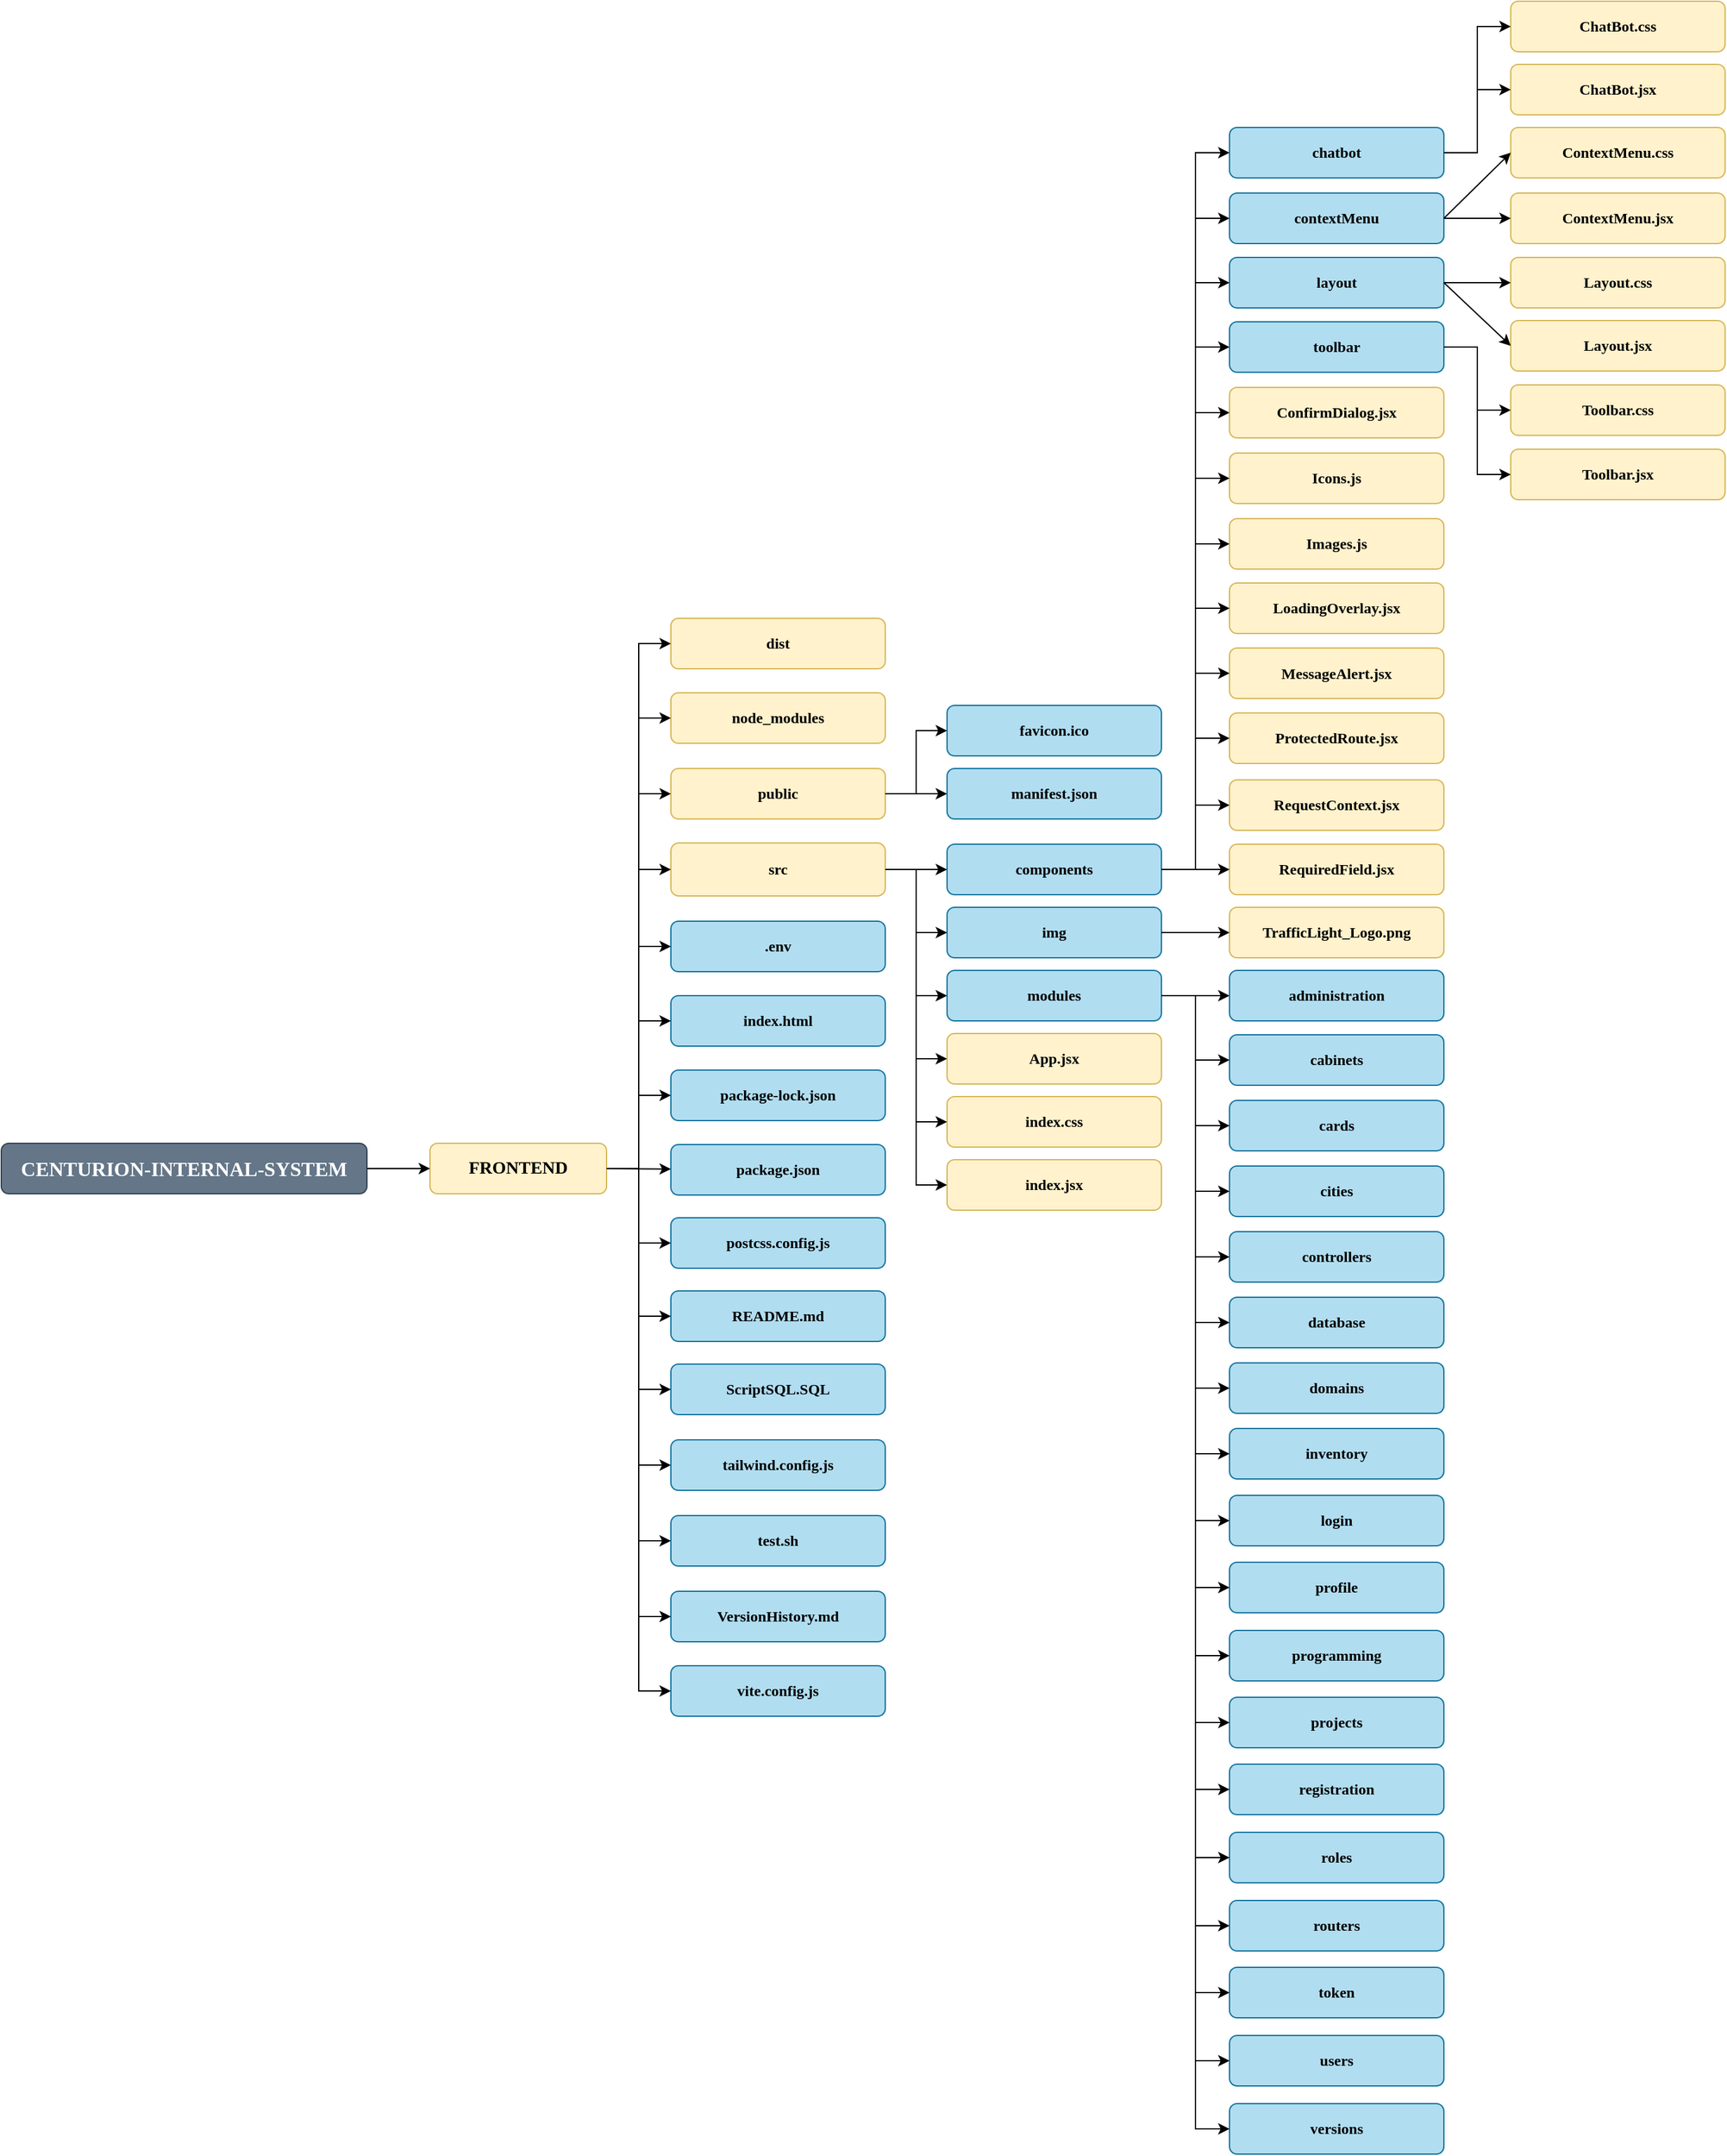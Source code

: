 <mxfile version="26.2.14">
  <diagram name="Página-1" id="d2-93ZYyZYt3RrMfoLrl">
    <mxGraphModel dx="1031" dy="1795" grid="1" gridSize="10" guides="1" tooltips="1" connect="1" arrows="1" fold="1" page="1" pageScale="1" pageWidth="827" pageHeight="1169" math="0" shadow="0">
      <root>
        <mxCell id="0" />
        <mxCell id="1" parent="0" />
        <mxCell id="QBSZ2mpLJ4u34UwG9ziR-1" value="CENTURION-INTERNAL-SYSTEM" style="rounded=1;whiteSpace=wrap;html=1;fontFamily=Poppins;fontSource=https%3A%2F%2Ffonts.googleapis.com%2Fcss%3Ffamily%3DPoppins;fontStyle=1;fontSize=16;fillColor=#647687;strokeColor=#314354;fontColor=#ffffff;" vertex="1" parent="1">
          <mxGeometry x="40" y="500" width="290" height="40" as="geometry" />
        </mxCell>
        <mxCell id="QBSZ2mpLJ4u34UwG9ziR-2" value="FRONTEND" style="rounded=1;whiteSpace=wrap;html=1;fontFamily=Poppins;fontSource=https%3A%2F%2Ffonts.googleapis.com%2Fcss%3Ffamily%3DPoppins;fontStyle=1;fontSize=14;fillColor=#fff2cc;strokeColor=#d6b656;" vertex="1" parent="1">
          <mxGeometry x="380" y="500" width="140" height="40" as="geometry" />
        </mxCell>
        <mxCell id="QBSZ2mpLJ4u34UwG9ziR-3" value="dist" style="rounded=1;whiteSpace=wrap;html=1;fontFamily=Poppins;fontSource=https%3A%2F%2Ffonts.googleapis.com%2Fcss%3Ffamily%3DPoppins;fontStyle=1;fontSize=12;fillColor=#fff2cc;strokeColor=#d6b656;" vertex="1" parent="1">
          <mxGeometry x="571" y="84" width="170" height="40" as="geometry" />
        </mxCell>
        <mxCell id="QBSZ2mpLJ4u34UwG9ziR-4" value="node_modules" style="rounded=1;whiteSpace=wrap;html=1;fontFamily=Poppins;fontSource=https%3A%2F%2Ffonts.googleapis.com%2Fcss%3Ffamily%3DPoppins;fontStyle=1;fontSize=12;fillColor=#fff2cc;strokeColor=#d6b656;" vertex="1" parent="1">
          <mxGeometry x="571" y="143" width="170" height="40" as="geometry" />
        </mxCell>
        <mxCell id="QBSZ2mpLJ4u34UwG9ziR-5" value="public" style="rounded=1;whiteSpace=wrap;html=1;fontFamily=Poppins;fontSource=https%3A%2F%2Ffonts.googleapis.com%2Fcss%3Ffamily%3DPoppins;fontStyle=1;fontSize=12;fillColor=#fff2cc;strokeColor=#d6b656;" vertex="1" parent="1">
          <mxGeometry x="571" y="203" width="170" height="40" as="geometry" />
        </mxCell>
        <mxCell id="QBSZ2mpLJ4u34UwG9ziR-6" value="src" style="rounded=1;whiteSpace=wrap;html=1;fontFamily=Poppins;fontSource=https%3A%2F%2Ffonts.googleapis.com%2Fcss%3Ffamily%3DPoppins;fontStyle=1;fontSize=12;fillColor=#fff2cc;strokeColor=#d6b656;" vertex="1" parent="1">
          <mxGeometry x="571" y="262" width="170" height="42" as="geometry" />
        </mxCell>
        <mxCell id="QBSZ2mpLJ4u34UwG9ziR-7" value=".env" style="rounded=1;whiteSpace=wrap;html=1;fillColor=#b1ddf0;strokeColor=#10739e;fontStyle=1;fontFamily=Poppins;fontSource=https%3A%2F%2Ffonts.googleapis.com%2Fcss%3Ffamily%3DPoppins;" vertex="1" parent="1">
          <mxGeometry x="571" y="324" width="170" height="40" as="geometry" />
        </mxCell>
        <mxCell id="QBSZ2mpLJ4u34UwG9ziR-8" value="index.html" style="rounded=1;whiteSpace=wrap;html=1;fillColor=#b1ddf0;strokeColor=#10739e;fontStyle=1;fontFamily=Poppins;fontSource=https%3A%2F%2Ffonts.googleapis.com%2Fcss%3Ffamily%3DPoppins;" vertex="1" parent="1">
          <mxGeometry x="571" y="383" width="170" height="40" as="geometry" />
        </mxCell>
        <mxCell id="QBSZ2mpLJ4u34UwG9ziR-9" value="package-lock.json" style="rounded=1;whiteSpace=wrap;html=1;fillColor=#b1ddf0;strokeColor=#10739e;fontStyle=1;fontFamily=Poppins;fontSource=https%3A%2F%2Ffonts.googleapis.com%2Fcss%3Ffamily%3DPoppins;" vertex="1" parent="1">
          <mxGeometry x="571" y="442" width="170" height="40" as="geometry" />
        </mxCell>
        <mxCell id="QBSZ2mpLJ4u34UwG9ziR-10" value="package.json" style="rounded=1;whiteSpace=wrap;html=1;fillColor=#b1ddf0;strokeColor=#10739e;fontStyle=1;fontFamily=Poppins;fontSource=https%3A%2F%2Ffonts.googleapis.com%2Fcss%3Ffamily%3DPoppins;" vertex="1" parent="1">
          <mxGeometry x="571" y="501" width="170" height="40" as="geometry" />
        </mxCell>
        <mxCell id="QBSZ2mpLJ4u34UwG9ziR-11" value="postcss.config.js" style="rounded=1;whiteSpace=wrap;html=1;fillColor=#b1ddf0;strokeColor=#10739e;fontStyle=1;fontFamily=Poppins;fontSource=https%3A%2F%2Ffonts.googleapis.com%2Fcss%3Ffamily%3DPoppins;" vertex="1" parent="1">
          <mxGeometry x="571" y="559" width="170" height="40" as="geometry" />
        </mxCell>
        <mxCell id="QBSZ2mpLJ4u34UwG9ziR-12" value="README.md" style="rounded=1;whiteSpace=wrap;html=1;fillColor=#b1ddf0;strokeColor=#10739e;fontStyle=1;fontFamily=Poppins;fontSource=https%3A%2F%2Ffonts.googleapis.com%2Fcss%3Ffamily%3DPoppins;" vertex="1" parent="1">
          <mxGeometry x="571" y="617" width="170" height="40" as="geometry" />
        </mxCell>
        <mxCell id="QBSZ2mpLJ4u34UwG9ziR-13" value="ScriptSQL.SQL" style="rounded=1;whiteSpace=wrap;html=1;fillColor=#b1ddf0;strokeColor=#10739e;fontStyle=1;fontFamily=Poppins;fontSource=https%3A%2F%2Ffonts.googleapis.com%2Fcss%3Ffamily%3DPoppins;" vertex="1" parent="1">
          <mxGeometry x="571" y="675" width="170" height="40" as="geometry" />
        </mxCell>
        <mxCell id="QBSZ2mpLJ4u34UwG9ziR-14" value="tailwind.config.js" style="rounded=1;whiteSpace=wrap;html=1;fillColor=#b1ddf0;strokeColor=#10739e;fontStyle=1;fontFamily=Poppins;fontSource=https%3A%2F%2Ffonts.googleapis.com%2Fcss%3Ffamily%3DPoppins;" vertex="1" parent="1">
          <mxGeometry x="571" y="735" width="170" height="40" as="geometry" />
        </mxCell>
        <mxCell id="QBSZ2mpLJ4u34UwG9ziR-15" value="test.sh" style="rounded=1;whiteSpace=wrap;html=1;fillColor=#b1ddf0;strokeColor=#10739e;fontStyle=1;fontFamily=Poppins;fontSource=https%3A%2F%2Ffonts.googleapis.com%2Fcss%3Ffamily%3DPoppins;" vertex="1" parent="1">
          <mxGeometry x="571" y="795" width="170" height="40" as="geometry" />
        </mxCell>
        <mxCell id="QBSZ2mpLJ4u34UwG9ziR-16" value="VersionHistory.md" style="rounded=1;whiteSpace=wrap;html=1;fillColor=#b1ddf0;strokeColor=#10739e;fontStyle=1;fontFamily=Poppins;fontSource=https%3A%2F%2Ffonts.googleapis.com%2Fcss%3Ffamily%3DPoppins;" vertex="1" parent="1">
          <mxGeometry x="571" y="855" width="170" height="40" as="geometry" />
        </mxCell>
        <mxCell id="QBSZ2mpLJ4u34UwG9ziR-17" value="vite.config.js" style="rounded=1;whiteSpace=wrap;html=1;fillColor=#b1ddf0;strokeColor=#10739e;fontStyle=1;fontFamily=Poppins;fontSource=https%3A%2F%2Ffonts.googleapis.com%2Fcss%3Ffamily%3DPoppins;" vertex="1" parent="1">
          <mxGeometry x="571" y="914" width="170" height="40" as="geometry" />
        </mxCell>
        <mxCell id="QBSZ2mpLJ4u34UwG9ziR-18" value="favicon.ico" style="rounded=1;whiteSpace=wrap;html=1;fillColor=#b1ddf0;strokeColor=#10739e;fontStyle=1;fontFamily=Poppins;fontSource=https%3A%2F%2Ffonts.googleapis.com%2Fcss%3Ffamily%3DPoppins;" vertex="1" parent="1">
          <mxGeometry x="790" y="153" width="170" height="40" as="geometry" />
        </mxCell>
        <mxCell id="QBSZ2mpLJ4u34UwG9ziR-19" value="manifest.json" style="rounded=1;whiteSpace=wrap;html=1;fillColor=#b1ddf0;strokeColor=#10739e;fontStyle=1;fontFamily=Poppins;fontSource=https%3A%2F%2Ffonts.googleapis.com%2Fcss%3Ffamily%3DPoppins;" vertex="1" parent="1">
          <mxGeometry x="790" y="203" width="170" height="40" as="geometry" />
        </mxCell>
        <mxCell id="QBSZ2mpLJ4u34UwG9ziR-20" value="components" style="rounded=1;whiteSpace=wrap;html=1;fontFamily=Poppins;fontSource=https%3A%2F%2Ffonts.googleapis.com%2Fcss%3Ffamily%3DPoppins;fontStyle=1;fontSize=12;fillColor=#b1ddf0;strokeColor=#10739e;" vertex="1" parent="1">
          <mxGeometry x="790" y="263" width="170" height="40" as="geometry" />
        </mxCell>
        <mxCell id="QBSZ2mpLJ4u34UwG9ziR-21" value="img" style="rounded=1;whiteSpace=wrap;html=1;fontFamily=Poppins;fontSource=https%3A%2F%2Ffonts.googleapis.com%2Fcss%3Ffamily%3DPoppins;fontStyle=1;fontSize=12;fillColor=#b1ddf0;strokeColor=#10739e;" vertex="1" parent="1">
          <mxGeometry x="790" y="313" width="170" height="40" as="geometry" />
        </mxCell>
        <mxCell id="QBSZ2mpLJ4u34UwG9ziR-22" value="modules" style="rounded=1;whiteSpace=wrap;html=1;fontFamily=Poppins;fontSource=https%3A%2F%2Ffonts.googleapis.com%2Fcss%3Ffamily%3DPoppins;fontStyle=1;fontSize=12;fillColor=#b1ddf0;strokeColor=#10739e;" vertex="1" parent="1">
          <mxGeometry x="790" y="363" width="170" height="40" as="geometry" />
        </mxCell>
        <mxCell id="QBSZ2mpLJ4u34UwG9ziR-24" value="App.jsx" style="rounded=1;whiteSpace=wrap;html=1;fillColor=#fff2cc;strokeColor=#d6b656;fontStyle=1;fontFamily=Poppins;fontSource=https%3A%2F%2Ffonts.googleapis.com%2Fcss%3Ffamily%3DPoppins;" vertex="1" parent="1">
          <mxGeometry x="790" y="413" width="170" height="40" as="geometry" />
        </mxCell>
        <mxCell id="QBSZ2mpLJ4u34UwG9ziR-25" value="index.css" style="rounded=1;whiteSpace=wrap;html=1;fillColor=#fff2cc;strokeColor=#d6b656;fontStyle=1;fontFamily=Poppins;fontSource=https%3A%2F%2Ffonts.googleapis.com%2Fcss%3Ffamily%3DPoppins;" vertex="1" parent="1">
          <mxGeometry x="790" y="463" width="170" height="40" as="geometry" />
        </mxCell>
        <mxCell id="QBSZ2mpLJ4u34UwG9ziR-26" value="index.jsx" style="rounded=1;whiteSpace=wrap;html=1;fillColor=#fff2cc;strokeColor=#d6b656;fontStyle=1;fontFamily=Poppins;fontSource=https%3A%2F%2Ffonts.googleapis.com%2Fcss%3Ffamily%3DPoppins;" vertex="1" parent="1">
          <mxGeometry x="790" y="513" width="170" height="40" as="geometry" />
        </mxCell>
        <mxCell id="QBSZ2mpLJ4u34UwG9ziR-29" value="" style="endArrow=classic;html=1;rounded=0;exitX=1;exitY=0.5;exitDx=0;exitDy=0;" edge="1" parent="1" source="QBSZ2mpLJ4u34UwG9ziR-1" target="QBSZ2mpLJ4u34UwG9ziR-2">
          <mxGeometry width="50" height="50" relative="1" as="geometry">
            <mxPoint x="390" y="540" as="sourcePoint" />
            <mxPoint x="440" y="490" as="targetPoint" />
          </mxGeometry>
        </mxCell>
        <mxCell id="QBSZ2mpLJ4u34UwG9ziR-30" value="" style="endArrow=classic;html=1;rounded=0;exitX=1;exitY=0.5;exitDx=0;exitDy=0;entryX=0;entryY=0.5;entryDx=0;entryDy=0;edgeStyle=orthogonalEdgeStyle;" edge="1" parent="1" source="QBSZ2mpLJ4u34UwG9ziR-2" target="QBSZ2mpLJ4u34UwG9ziR-3">
          <mxGeometry width="50" height="50" relative="1" as="geometry">
            <mxPoint x="600" y="510" as="sourcePoint" />
            <mxPoint x="650" y="460" as="targetPoint" />
          </mxGeometry>
        </mxCell>
        <mxCell id="QBSZ2mpLJ4u34UwG9ziR-31" value="" style="endArrow=classic;html=1;rounded=0;exitX=1;exitY=0.5;exitDx=0;exitDy=0;entryX=0;entryY=0.5;entryDx=0;entryDy=0;edgeStyle=orthogonalEdgeStyle;" edge="1" parent="1" source="QBSZ2mpLJ4u34UwG9ziR-2" target="QBSZ2mpLJ4u34UwG9ziR-4">
          <mxGeometry width="50" height="50" relative="1" as="geometry">
            <mxPoint x="600" y="510" as="sourcePoint" />
            <mxPoint x="650" y="460" as="targetPoint" />
          </mxGeometry>
        </mxCell>
        <mxCell id="QBSZ2mpLJ4u34UwG9ziR-32" value="" style="endArrow=classic;html=1;rounded=0;exitX=1;exitY=0.5;exitDx=0;exitDy=0;entryX=0;entryY=0.5;entryDx=0;entryDy=0;edgeStyle=orthogonalEdgeStyle;" edge="1" parent="1" source="QBSZ2mpLJ4u34UwG9ziR-2" target="QBSZ2mpLJ4u34UwG9ziR-5">
          <mxGeometry width="50" height="50" relative="1" as="geometry">
            <mxPoint x="600" y="350" as="sourcePoint" />
            <mxPoint x="650" y="300" as="targetPoint" />
          </mxGeometry>
        </mxCell>
        <mxCell id="QBSZ2mpLJ4u34UwG9ziR-34" value="" style="endArrow=classic;html=1;rounded=0;exitX=1;exitY=0.5;exitDx=0;exitDy=0;entryX=0;entryY=0.5;entryDx=0;entryDy=0;edgeStyle=orthogonalEdgeStyle;" edge="1" parent="1" source="QBSZ2mpLJ4u34UwG9ziR-2" target="QBSZ2mpLJ4u34UwG9ziR-6">
          <mxGeometry width="50" height="50" relative="1" as="geometry">
            <mxPoint x="440" y="390" as="sourcePoint" />
            <mxPoint x="490" y="340" as="targetPoint" />
          </mxGeometry>
        </mxCell>
        <mxCell id="QBSZ2mpLJ4u34UwG9ziR-35" value="" style="endArrow=classic;html=1;rounded=0;exitX=1;exitY=0.5;exitDx=0;exitDy=0;entryX=0;entryY=0.5;entryDx=0;entryDy=0;edgeStyle=orthogonalEdgeStyle;" edge="1" parent="1" source="QBSZ2mpLJ4u34UwG9ziR-2" target="QBSZ2mpLJ4u34UwG9ziR-7">
          <mxGeometry width="50" height="50" relative="1" as="geometry">
            <mxPoint x="600" y="350" as="sourcePoint" />
            <mxPoint x="650" y="300" as="targetPoint" />
          </mxGeometry>
        </mxCell>
        <mxCell id="QBSZ2mpLJ4u34UwG9ziR-36" value="" style="endArrow=classic;html=1;rounded=0;exitX=1;exitY=0.5;exitDx=0;exitDy=0;entryX=0;entryY=0.5;entryDx=0;entryDy=0;edgeStyle=orthogonalEdgeStyle;" edge="1" parent="1" source="QBSZ2mpLJ4u34UwG9ziR-2" target="QBSZ2mpLJ4u34UwG9ziR-8">
          <mxGeometry width="50" height="50" relative="1" as="geometry">
            <mxPoint x="600" y="430" as="sourcePoint" />
            <mxPoint x="650" y="380" as="targetPoint" />
          </mxGeometry>
        </mxCell>
        <mxCell id="QBSZ2mpLJ4u34UwG9ziR-37" value="" style="endArrow=classic;html=1;rounded=0;exitX=1;exitY=0.5;exitDx=0;exitDy=0;entryX=0;entryY=0.5;entryDx=0;entryDy=0;edgeStyle=orthogonalEdgeStyle;" edge="1" parent="1" source="QBSZ2mpLJ4u34UwG9ziR-2" target="QBSZ2mpLJ4u34UwG9ziR-9">
          <mxGeometry width="50" height="50" relative="1" as="geometry">
            <mxPoint x="600" y="430" as="sourcePoint" />
            <mxPoint x="560" y="460" as="targetPoint" />
          </mxGeometry>
        </mxCell>
        <mxCell id="QBSZ2mpLJ4u34UwG9ziR-38" value="" style="endArrow=classic;html=1;rounded=0;exitX=1;exitY=0.5;exitDx=0;exitDy=0;" edge="1" parent="1" source="QBSZ2mpLJ4u34UwG9ziR-2" target="QBSZ2mpLJ4u34UwG9ziR-10">
          <mxGeometry width="50" height="50" relative="1" as="geometry">
            <mxPoint x="600" y="510" as="sourcePoint" />
            <mxPoint x="650" y="460" as="targetPoint" />
          </mxGeometry>
        </mxCell>
        <mxCell id="QBSZ2mpLJ4u34UwG9ziR-39" value="" style="endArrow=classic;html=1;rounded=0;exitX=1;exitY=0.5;exitDx=0;exitDy=0;entryX=0;entryY=0.5;entryDx=0;entryDy=0;edgeStyle=orthogonalEdgeStyle;" edge="1" parent="1" source="QBSZ2mpLJ4u34UwG9ziR-2" target="QBSZ2mpLJ4u34UwG9ziR-17">
          <mxGeometry width="50" height="50" relative="1" as="geometry">
            <mxPoint x="600" y="750" as="sourcePoint" />
            <mxPoint x="650" y="700" as="targetPoint" />
          </mxGeometry>
        </mxCell>
        <mxCell id="QBSZ2mpLJ4u34UwG9ziR-40" value="" style="endArrow=classic;html=1;rounded=0;exitX=1;exitY=0.5;exitDx=0;exitDy=0;entryX=0;entryY=0.5;entryDx=0;entryDy=0;edgeStyle=orthogonalEdgeStyle;" edge="1" parent="1" source="QBSZ2mpLJ4u34UwG9ziR-2" target="QBSZ2mpLJ4u34UwG9ziR-16">
          <mxGeometry width="50" height="50" relative="1" as="geometry">
            <mxPoint x="600" y="750" as="sourcePoint" />
            <mxPoint x="650" y="700" as="targetPoint" />
          </mxGeometry>
        </mxCell>
        <mxCell id="QBSZ2mpLJ4u34UwG9ziR-41" value="" style="endArrow=classic;html=1;rounded=0;exitX=1;exitY=0.5;exitDx=0;exitDy=0;entryX=0;entryY=0.5;entryDx=0;entryDy=0;edgeStyle=orthogonalEdgeStyle;" edge="1" parent="1" source="QBSZ2mpLJ4u34UwG9ziR-2" target="QBSZ2mpLJ4u34UwG9ziR-15">
          <mxGeometry width="50" height="50" relative="1" as="geometry">
            <mxPoint x="600" y="750" as="sourcePoint" />
            <mxPoint x="650" y="700" as="targetPoint" />
          </mxGeometry>
        </mxCell>
        <mxCell id="QBSZ2mpLJ4u34UwG9ziR-42" value="" style="endArrow=classic;html=1;rounded=0;exitX=1;exitY=0.5;exitDx=0;exitDy=0;entryX=0;entryY=0.5;entryDx=0;entryDy=0;edgeStyle=orthogonalEdgeStyle;" edge="1" parent="1" source="QBSZ2mpLJ4u34UwG9ziR-2" target="QBSZ2mpLJ4u34UwG9ziR-14">
          <mxGeometry width="50" height="50" relative="1" as="geometry">
            <mxPoint x="600" y="750" as="sourcePoint" />
            <mxPoint x="650" y="700" as="targetPoint" />
          </mxGeometry>
        </mxCell>
        <mxCell id="QBSZ2mpLJ4u34UwG9ziR-43" value="" style="endArrow=classic;html=1;rounded=0;exitX=1;exitY=0.5;exitDx=0;exitDy=0;entryX=0;entryY=0.5;entryDx=0;entryDy=0;edgeStyle=orthogonalEdgeStyle;" edge="1" parent="1" source="QBSZ2mpLJ4u34UwG9ziR-2" target="QBSZ2mpLJ4u34UwG9ziR-13">
          <mxGeometry width="50" height="50" relative="1" as="geometry">
            <mxPoint x="600" y="750" as="sourcePoint" />
            <mxPoint x="650" y="700" as="targetPoint" />
          </mxGeometry>
        </mxCell>
        <mxCell id="QBSZ2mpLJ4u34UwG9ziR-44" value="" style="endArrow=classic;html=1;rounded=0;exitX=1;exitY=0.5;exitDx=0;exitDy=0;entryX=0;entryY=0.5;entryDx=0;entryDy=0;edgeStyle=orthogonalEdgeStyle;" edge="1" parent="1" source="QBSZ2mpLJ4u34UwG9ziR-2" target="QBSZ2mpLJ4u34UwG9ziR-12">
          <mxGeometry width="50" height="50" relative="1" as="geometry">
            <mxPoint x="600" y="750" as="sourcePoint" />
            <mxPoint x="650" y="700" as="targetPoint" />
          </mxGeometry>
        </mxCell>
        <mxCell id="QBSZ2mpLJ4u34UwG9ziR-45" value="" style="endArrow=classic;html=1;rounded=0;exitX=1;exitY=0.5;exitDx=0;exitDy=0;entryX=0;entryY=0.5;entryDx=0;entryDy=0;edgeStyle=orthogonalEdgeStyle;" edge="1" parent="1" source="QBSZ2mpLJ4u34UwG9ziR-2" target="QBSZ2mpLJ4u34UwG9ziR-11">
          <mxGeometry width="50" height="50" relative="1" as="geometry">
            <mxPoint x="600" y="750" as="sourcePoint" />
            <mxPoint x="650" y="700" as="targetPoint" />
          </mxGeometry>
        </mxCell>
        <mxCell id="QBSZ2mpLJ4u34UwG9ziR-46" value="" style="endArrow=classic;html=1;rounded=0;entryX=0;entryY=0.5;entryDx=0;entryDy=0;exitX=1;exitY=0.5;exitDx=0;exitDy=0;" edge="1" parent="1" source="QBSZ2mpLJ4u34UwG9ziR-5" target="QBSZ2mpLJ4u34UwG9ziR-19">
          <mxGeometry width="50" height="50" relative="1" as="geometry">
            <mxPoint x="610" y="280" as="sourcePoint" />
            <mxPoint x="660" y="230" as="targetPoint" />
          </mxGeometry>
        </mxCell>
        <mxCell id="QBSZ2mpLJ4u34UwG9ziR-47" value="" style="endArrow=classic;html=1;rounded=0;entryX=0;entryY=0.5;entryDx=0;entryDy=0;exitX=1;exitY=0.5;exitDx=0;exitDy=0;edgeStyle=orthogonalEdgeStyle;" edge="1" parent="1" source="QBSZ2mpLJ4u34UwG9ziR-5" target="QBSZ2mpLJ4u34UwG9ziR-18">
          <mxGeometry width="50" height="50" relative="1" as="geometry">
            <mxPoint x="610" y="280" as="sourcePoint" />
            <mxPoint x="660" y="230" as="targetPoint" />
          </mxGeometry>
        </mxCell>
        <mxCell id="QBSZ2mpLJ4u34UwG9ziR-48" value="" style="endArrow=classic;html=1;rounded=0;exitX=1;exitY=0.5;exitDx=0;exitDy=0;entryX=0;entryY=0.5;entryDx=0;entryDy=0;" edge="1" parent="1" source="QBSZ2mpLJ4u34UwG9ziR-6" target="QBSZ2mpLJ4u34UwG9ziR-20">
          <mxGeometry width="50" height="50" relative="1" as="geometry">
            <mxPoint x="870" y="360" as="sourcePoint" />
            <mxPoint x="920" y="310" as="targetPoint" />
          </mxGeometry>
        </mxCell>
        <mxCell id="QBSZ2mpLJ4u34UwG9ziR-49" value="" style="endArrow=classic;html=1;rounded=0;exitX=1;exitY=0.5;exitDx=0;exitDy=0;entryX=0;entryY=0.5;entryDx=0;entryDy=0;edgeStyle=orthogonalEdgeStyle;" edge="1" parent="1" source="QBSZ2mpLJ4u34UwG9ziR-6" target="QBSZ2mpLJ4u34UwG9ziR-21">
          <mxGeometry width="50" height="50" relative="1" as="geometry">
            <mxPoint x="870" y="360" as="sourcePoint" />
            <mxPoint x="920" y="310" as="targetPoint" />
          </mxGeometry>
        </mxCell>
        <mxCell id="QBSZ2mpLJ4u34UwG9ziR-50" value="" style="endArrow=classic;html=1;rounded=0;exitX=1;exitY=0.5;exitDx=0;exitDy=0;entryX=0;entryY=0.5;entryDx=0;entryDy=0;edgeStyle=orthogonalEdgeStyle;" edge="1" parent="1" source="QBSZ2mpLJ4u34UwG9ziR-6" target="QBSZ2mpLJ4u34UwG9ziR-22">
          <mxGeometry width="50" height="50" relative="1" as="geometry">
            <mxPoint x="870" y="360" as="sourcePoint" />
            <mxPoint x="920" y="310" as="targetPoint" />
          </mxGeometry>
        </mxCell>
        <mxCell id="QBSZ2mpLJ4u34UwG9ziR-51" value="" style="endArrow=classic;html=1;rounded=0;exitX=1;exitY=0.5;exitDx=0;exitDy=0;entryX=0;entryY=0.5;entryDx=0;entryDy=0;edgeStyle=orthogonalEdgeStyle;" edge="1" parent="1" source="QBSZ2mpLJ4u34UwG9ziR-6" target="QBSZ2mpLJ4u34UwG9ziR-24">
          <mxGeometry width="50" height="50" relative="1" as="geometry">
            <mxPoint x="870" y="360" as="sourcePoint" />
            <mxPoint x="920" y="310" as="targetPoint" />
          </mxGeometry>
        </mxCell>
        <mxCell id="QBSZ2mpLJ4u34UwG9ziR-52" value="" style="endArrow=classic;html=1;rounded=0;exitX=1;exitY=0.5;exitDx=0;exitDy=0;entryX=0;entryY=0.5;entryDx=0;entryDy=0;edgeStyle=orthogonalEdgeStyle;" edge="1" parent="1" source="QBSZ2mpLJ4u34UwG9ziR-6" target="QBSZ2mpLJ4u34UwG9ziR-25">
          <mxGeometry width="50" height="50" relative="1" as="geometry">
            <mxPoint x="870" y="360" as="sourcePoint" />
            <mxPoint x="920" y="310" as="targetPoint" />
          </mxGeometry>
        </mxCell>
        <mxCell id="QBSZ2mpLJ4u34UwG9ziR-53" value="" style="endArrow=classic;html=1;rounded=0;exitX=1;exitY=0.5;exitDx=0;exitDy=0;entryX=0;entryY=0.5;entryDx=0;entryDy=0;edgeStyle=orthogonalEdgeStyle;" edge="1" parent="1" source="QBSZ2mpLJ4u34UwG9ziR-6" target="QBSZ2mpLJ4u34UwG9ziR-26">
          <mxGeometry width="50" height="50" relative="1" as="geometry">
            <mxPoint x="870" y="360" as="sourcePoint" />
            <mxPoint x="920" y="310" as="targetPoint" />
          </mxGeometry>
        </mxCell>
        <mxCell id="QBSZ2mpLJ4u34UwG9ziR-54" value="chatbot" style="rounded=1;whiteSpace=wrap;html=1;fontFamily=Poppins;fontSource=https%3A%2F%2Ffonts.googleapis.com%2Fcss%3Ffamily%3DPoppins;fontStyle=1;fontSize=12;fillColor=#b1ddf0;strokeColor=#10739e;" vertex="1" parent="1">
          <mxGeometry x="1014" y="-305" width="170" height="40" as="geometry" />
        </mxCell>
        <mxCell id="QBSZ2mpLJ4u34UwG9ziR-55" value="contextMenu" style="rounded=1;whiteSpace=wrap;html=1;fontFamily=Poppins;fontSource=https%3A%2F%2Ffonts.googleapis.com%2Fcss%3Ffamily%3DPoppins;fontStyle=1;fontSize=12;fillColor=#b1ddf0;strokeColor=#10739e;" vertex="1" parent="1">
          <mxGeometry x="1014" y="-253" width="170" height="40" as="geometry" />
        </mxCell>
        <mxCell id="QBSZ2mpLJ4u34UwG9ziR-56" value="layout" style="rounded=1;whiteSpace=wrap;html=1;fontFamily=Poppins;fontSource=https%3A%2F%2Ffonts.googleapis.com%2Fcss%3Ffamily%3DPoppins;fontStyle=1;fontSize=12;fillColor=#b1ddf0;strokeColor=#10739e;" vertex="1" parent="1">
          <mxGeometry x="1014" y="-202" width="170" height="40" as="geometry" />
        </mxCell>
        <mxCell id="QBSZ2mpLJ4u34UwG9ziR-57" value="toolbar" style="rounded=1;whiteSpace=wrap;html=1;fontFamily=Poppins;fontSource=https%3A%2F%2Ffonts.googleapis.com%2Fcss%3Ffamily%3DPoppins;fontStyle=1;fontSize=12;fillColor=#b1ddf0;strokeColor=#10739e;" vertex="1" parent="1">
          <mxGeometry x="1014" y="-151" width="170" height="40" as="geometry" />
        </mxCell>
        <mxCell id="QBSZ2mpLJ4u34UwG9ziR-58" value="ConfirmDialog.jsx" style="rounded=1;whiteSpace=wrap;html=1;fillColor=#fff2cc;strokeColor=#d6b656;fontStyle=1;fontFamily=Poppins;fontSource=https%3A%2F%2Ffonts.googleapis.com%2Fcss%3Ffamily%3DPoppins;" vertex="1" parent="1">
          <mxGeometry x="1014" y="-99" width="170" height="40" as="geometry" />
        </mxCell>
        <mxCell id="QBSZ2mpLJ4u34UwG9ziR-59" value="Icons.js" style="rounded=1;whiteSpace=wrap;html=1;fillColor=#fff2cc;strokeColor=#d6b656;fontStyle=1;fontFamily=Poppins;fontSource=https%3A%2F%2Ffonts.googleapis.com%2Fcss%3Ffamily%3DPoppins;" vertex="1" parent="1">
          <mxGeometry x="1014" y="-47" width="170" height="40" as="geometry" />
        </mxCell>
        <mxCell id="QBSZ2mpLJ4u34UwG9ziR-60" value="Images.js" style="rounded=1;whiteSpace=wrap;html=1;fillColor=#fff2cc;strokeColor=#d6b656;fontStyle=1;fontFamily=Poppins;fontSource=https%3A%2F%2Ffonts.googleapis.com%2Fcss%3Ffamily%3DPoppins;" vertex="1" parent="1">
          <mxGeometry x="1014" y="5" width="170" height="40" as="geometry" />
        </mxCell>
        <mxCell id="QBSZ2mpLJ4u34UwG9ziR-61" value="LoadingOverlay.jsx" style="rounded=1;whiteSpace=wrap;html=1;fillColor=#fff2cc;strokeColor=#d6b656;fontStyle=1;fontFamily=Poppins;fontSource=https%3A%2F%2Ffonts.googleapis.com%2Fcss%3Ffamily%3DPoppins;" vertex="1" parent="1">
          <mxGeometry x="1014" y="56" width="170" height="40" as="geometry" />
        </mxCell>
        <mxCell id="QBSZ2mpLJ4u34UwG9ziR-62" value="MessageAlert.jsx" style="rounded=1;whiteSpace=wrap;html=1;fillColor=#fff2cc;strokeColor=#d6b656;fontStyle=1;fontFamily=Poppins;fontSource=https%3A%2F%2Ffonts.googleapis.com%2Fcss%3Ffamily%3DPoppins;" vertex="1" parent="1">
          <mxGeometry x="1014" y="107.5" width="170" height="40" as="geometry" />
        </mxCell>
        <mxCell id="QBSZ2mpLJ4u34UwG9ziR-63" value="ProtectedRoute.jsx" style="rounded=1;whiteSpace=wrap;html=1;fillColor=#fff2cc;strokeColor=#d6b656;fontStyle=1;fontFamily=Poppins;fontSource=https%3A%2F%2Ffonts.googleapis.com%2Fcss%3Ffamily%3DPoppins;" vertex="1" parent="1">
          <mxGeometry x="1014" y="159" width="170" height="40" as="geometry" />
        </mxCell>
        <mxCell id="QBSZ2mpLJ4u34UwG9ziR-64" value="RequestContext.jsx" style="rounded=1;whiteSpace=wrap;html=1;fillColor=#fff2cc;strokeColor=#d6b656;fontStyle=1;fontFamily=Poppins;fontSource=https%3A%2F%2Ffonts.googleapis.com%2Fcss%3Ffamily%3DPoppins;" vertex="1" parent="1">
          <mxGeometry x="1014" y="212" width="170" height="40" as="geometry" />
        </mxCell>
        <mxCell id="QBSZ2mpLJ4u34UwG9ziR-65" value="RequiredField.jsx" style="rounded=1;whiteSpace=wrap;html=1;fillColor=#fff2cc;strokeColor=#d6b656;fontStyle=1;fontFamily=Poppins;fontSource=https%3A%2F%2Ffonts.googleapis.com%2Fcss%3Ffamily%3DPoppins;" vertex="1" parent="1">
          <mxGeometry x="1014" y="263" width="170" height="40" as="geometry" />
        </mxCell>
        <mxCell id="QBSZ2mpLJ4u34UwG9ziR-66" value="" style="endArrow=classic;html=1;rounded=0;exitX=1;exitY=0.5;exitDx=0;exitDy=0;entryX=0;entryY=0.5;entryDx=0;entryDy=0;" edge="1" parent="1" source="QBSZ2mpLJ4u34UwG9ziR-20" target="QBSZ2mpLJ4u34UwG9ziR-65">
          <mxGeometry width="50" height="50" relative="1" as="geometry">
            <mxPoint x="1140" y="90" as="sourcePoint" />
            <mxPoint x="1190" y="40" as="targetPoint" />
          </mxGeometry>
        </mxCell>
        <mxCell id="QBSZ2mpLJ4u34UwG9ziR-67" value="" style="endArrow=classic;html=1;rounded=0;exitX=1;exitY=0.5;exitDx=0;exitDy=0;entryX=0;entryY=0.5;entryDx=0;entryDy=0;edgeStyle=orthogonalEdgeStyle;" edge="1" parent="1" source="QBSZ2mpLJ4u34UwG9ziR-20" target="QBSZ2mpLJ4u34UwG9ziR-64">
          <mxGeometry width="50" height="50" relative="1" as="geometry">
            <mxPoint x="1140" y="180" as="sourcePoint" />
            <mxPoint x="1190" y="130" as="targetPoint" />
          </mxGeometry>
        </mxCell>
        <mxCell id="QBSZ2mpLJ4u34UwG9ziR-68" value="" style="endArrow=classic;html=1;rounded=0;exitX=1;exitY=0.5;exitDx=0;exitDy=0;entryX=0;entryY=0.5;entryDx=0;entryDy=0;edgeStyle=orthogonalEdgeStyle;" edge="1" parent="1" source="QBSZ2mpLJ4u34UwG9ziR-20" target="QBSZ2mpLJ4u34UwG9ziR-63">
          <mxGeometry width="50" height="50" relative="1" as="geometry">
            <mxPoint x="1140" y="190" as="sourcePoint" />
            <mxPoint x="1190" y="140" as="targetPoint" />
          </mxGeometry>
        </mxCell>
        <mxCell id="QBSZ2mpLJ4u34UwG9ziR-69" value="" style="endArrow=classic;html=1;rounded=0;exitX=1;exitY=0.5;exitDx=0;exitDy=0;entryX=0;entryY=0.5;entryDx=0;entryDy=0;edgeStyle=orthogonalEdgeStyle;" edge="1" parent="1" source="QBSZ2mpLJ4u34UwG9ziR-20" target="QBSZ2mpLJ4u34UwG9ziR-62">
          <mxGeometry width="50" height="50" relative="1" as="geometry">
            <mxPoint x="1140" y="190" as="sourcePoint" />
            <mxPoint x="1190" y="140" as="targetPoint" />
          </mxGeometry>
        </mxCell>
        <mxCell id="QBSZ2mpLJ4u34UwG9ziR-70" value="" style="endArrow=classic;html=1;rounded=0;exitX=1;exitY=0.5;exitDx=0;exitDy=0;entryX=0;entryY=0.5;entryDx=0;entryDy=0;edgeStyle=orthogonalEdgeStyle;" edge="1" parent="1" source="QBSZ2mpLJ4u34UwG9ziR-20" target="QBSZ2mpLJ4u34UwG9ziR-61">
          <mxGeometry width="50" height="50" relative="1" as="geometry">
            <mxPoint x="1140" y="190" as="sourcePoint" />
            <mxPoint x="1190" y="140" as="targetPoint" />
          </mxGeometry>
        </mxCell>
        <mxCell id="QBSZ2mpLJ4u34UwG9ziR-71" value="" style="endArrow=classic;html=1;rounded=0;exitX=1;exitY=0.5;exitDx=0;exitDy=0;entryX=0;entryY=0.5;entryDx=0;entryDy=0;edgeStyle=orthogonalEdgeStyle;" edge="1" parent="1" source="QBSZ2mpLJ4u34UwG9ziR-20" target="QBSZ2mpLJ4u34UwG9ziR-60">
          <mxGeometry width="50" height="50" relative="1" as="geometry">
            <mxPoint x="1140" y="190" as="sourcePoint" />
            <mxPoint x="1190" y="140" as="targetPoint" />
          </mxGeometry>
        </mxCell>
        <mxCell id="QBSZ2mpLJ4u34UwG9ziR-72" value="" style="endArrow=classic;html=1;rounded=0;exitX=1;exitY=0.5;exitDx=0;exitDy=0;entryX=0;entryY=0.5;entryDx=0;entryDy=0;edgeStyle=orthogonalEdgeStyle;" edge="1" parent="1" source="QBSZ2mpLJ4u34UwG9ziR-20" target="QBSZ2mpLJ4u34UwG9ziR-59">
          <mxGeometry width="50" height="50" relative="1" as="geometry">
            <mxPoint x="1140" y="90" as="sourcePoint" />
            <mxPoint x="1190" y="40" as="targetPoint" />
          </mxGeometry>
        </mxCell>
        <mxCell id="QBSZ2mpLJ4u34UwG9ziR-73" value="" style="endArrow=classic;html=1;rounded=0;exitX=1;exitY=0.5;exitDx=0;exitDy=0;entryX=0;entryY=0.5;entryDx=0;entryDy=0;edgeStyle=orthogonalEdgeStyle;" edge="1" parent="1" source="QBSZ2mpLJ4u34UwG9ziR-20" target="QBSZ2mpLJ4u34UwG9ziR-58">
          <mxGeometry width="50" height="50" relative="1" as="geometry">
            <mxPoint x="1140" y="90" as="sourcePoint" />
            <mxPoint x="1190" y="40" as="targetPoint" />
          </mxGeometry>
        </mxCell>
        <mxCell id="QBSZ2mpLJ4u34UwG9ziR-74" value="" style="endArrow=classic;html=1;rounded=0;exitX=1;exitY=0.5;exitDx=0;exitDy=0;entryX=0;entryY=0.5;entryDx=0;entryDy=0;edgeStyle=orthogonalEdgeStyle;" edge="1" parent="1" source="QBSZ2mpLJ4u34UwG9ziR-20" target="QBSZ2mpLJ4u34UwG9ziR-57">
          <mxGeometry width="50" height="50" relative="1" as="geometry">
            <mxPoint x="1140" y="90" as="sourcePoint" />
            <mxPoint x="1190" y="40" as="targetPoint" />
          </mxGeometry>
        </mxCell>
        <mxCell id="QBSZ2mpLJ4u34UwG9ziR-75" value="" style="endArrow=classic;html=1;rounded=0;exitX=1;exitY=0.5;exitDx=0;exitDy=0;entryX=0;entryY=0.5;entryDx=0;entryDy=0;edgeStyle=orthogonalEdgeStyle;" edge="1" parent="1" source="QBSZ2mpLJ4u34UwG9ziR-20" target="QBSZ2mpLJ4u34UwG9ziR-56">
          <mxGeometry width="50" height="50" relative="1" as="geometry">
            <mxPoint x="1140" y="90" as="sourcePoint" />
            <mxPoint x="1190" y="40" as="targetPoint" />
          </mxGeometry>
        </mxCell>
        <mxCell id="QBSZ2mpLJ4u34UwG9ziR-76" value="" style="endArrow=classic;html=1;rounded=0;exitX=1;exitY=0.5;exitDx=0;exitDy=0;entryX=0;entryY=0.5;entryDx=0;entryDy=0;edgeStyle=orthogonalEdgeStyle;" edge="1" parent="1" source="QBSZ2mpLJ4u34UwG9ziR-20" target="QBSZ2mpLJ4u34UwG9ziR-55">
          <mxGeometry width="50" height="50" relative="1" as="geometry">
            <mxPoint x="1140" y="90" as="sourcePoint" />
            <mxPoint x="1190" y="40" as="targetPoint" />
          </mxGeometry>
        </mxCell>
        <mxCell id="QBSZ2mpLJ4u34UwG9ziR-77" value="" style="endArrow=classic;html=1;rounded=0;exitX=1;exitY=0.5;exitDx=0;exitDy=0;entryX=0;entryY=0.5;entryDx=0;entryDy=0;edgeStyle=orthogonalEdgeStyle;" edge="1" parent="1" source="QBSZ2mpLJ4u34UwG9ziR-20" target="QBSZ2mpLJ4u34UwG9ziR-54">
          <mxGeometry width="50" height="50" relative="1" as="geometry">
            <mxPoint x="1140" y="-10" as="sourcePoint" />
            <mxPoint x="1190" y="-60" as="targetPoint" />
          </mxGeometry>
        </mxCell>
        <mxCell id="QBSZ2mpLJ4u34UwG9ziR-78" value="TrafficLight_Logo.png" style="rounded=1;whiteSpace=wrap;html=1;fillColor=#fff2cc;strokeColor=#d6b656;fontStyle=1;fontFamily=Poppins;fontSource=https%3A%2F%2Ffonts.googleapis.com%2Fcss%3Ffamily%3DPoppins;" vertex="1" parent="1">
          <mxGeometry x="1014" y="313" width="170" height="40" as="geometry" />
        </mxCell>
        <mxCell id="QBSZ2mpLJ4u34UwG9ziR-79" value="" style="endArrow=classic;html=1;rounded=0;exitX=1;exitY=0.5;exitDx=0;exitDy=0;entryX=0;entryY=0.5;entryDx=0;entryDy=0;" edge="1" parent="1" source="QBSZ2mpLJ4u34UwG9ziR-21" target="QBSZ2mpLJ4u34UwG9ziR-78">
          <mxGeometry width="50" height="50" relative="1" as="geometry">
            <mxPoint x="1060" y="470" as="sourcePoint" />
            <mxPoint x="1110" y="420" as="targetPoint" />
          </mxGeometry>
        </mxCell>
        <mxCell id="QBSZ2mpLJ4u34UwG9ziR-80" value="administration" style="rounded=1;whiteSpace=wrap;html=1;fontFamily=Poppins;fontSource=https%3A%2F%2Ffonts.googleapis.com%2Fcss%3Ffamily%3DPoppins;fontStyle=1;fontSize=12;fillColor=#b1ddf0;strokeColor=#10739e;" vertex="1" parent="1">
          <mxGeometry x="1014" y="363" width="170" height="40" as="geometry" />
        </mxCell>
        <mxCell id="QBSZ2mpLJ4u34UwG9ziR-81" value="cabinets" style="rounded=1;whiteSpace=wrap;html=1;fontFamily=Poppins;fontSource=https%3A%2F%2Ffonts.googleapis.com%2Fcss%3Ffamily%3DPoppins;fontStyle=1;fontSize=12;fillColor=#b1ddf0;strokeColor=#10739e;" vertex="1" parent="1">
          <mxGeometry x="1014" y="414" width="170" height="40" as="geometry" />
        </mxCell>
        <mxCell id="QBSZ2mpLJ4u34UwG9ziR-82" value="cards" style="rounded=1;whiteSpace=wrap;html=1;fontFamily=Poppins;fontSource=https%3A%2F%2Ffonts.googleapis.com%2Fcss%3Ffamily%3DPoppins;fontStyle=1;fontSize=12;fillColor=#b1ddf0;strokeColor=#10739e;" vertex="1" parent="1">
          <mxGeometry x="1014" y="466" width="170" height="40" as="geometry" />
        </mxCell>
        <mxCell id="QBSZ2mpLJ4u34UwG9ziR-83" value="cities" style="rounded=1;whiteSpace=wrap;html=1;fontFamily=Poppins;fontSource=https%3A%2F%2Ffonts.googleapis.com%2Fcss%3Ffamily%3DPoppins;fontStyle=1;fontSize=12;fillColor=#b1ddf0;strokeColor=#10739e;" vertex="1" parent="1">
          <mxGeometry x="1014" y="518" width="170" height="40" as="geometry" />
        </mxCell>
        <mxCell id="QBSZ2mpLJ4u34UwG9ziR-84" value="controllers" style="rounded=1;whiteSpace=wrap;html=1;fontFamily=Poppins;fontSource=https%3A%2F%2Ffonts.googleapis.com%2Fcss%3Ffamily%3DPoppins;fontStyle=1;fontSize=12;fillColor=#b1ddf0;strokeColor=#10739e;" vertex="1" parent="1">
          <mxGeometry x="1014" y="570" width="170" height="40" as="geometry" />
        </mxCell>
        <mxCell id="QBSZ2mpLJ4u34UwG9ziR-85" value="database" style="rounded=1;whiteSpace=wrap;html=1;fontFamily=Poppins;fontSource=https%3A%2F%2Ffonts.googleapis.com%2Fcss%3Ffamily%3DPoppins;fontStyle=1;fontSize=12;fillColor=#b1ddf0;strokeColor=#10739e;" vertex="1" parent="1">
          <mxGeometry x="1014" y="622" width="170" height="40" as="geometry" />
        </mxCell>
        <mxCell id="QBSZ2mpLJ4u34UwG9ziR-86" value="domains" style="rounded=1;whiteSpace=wrap;html=1;fontFamily=Poppins;fontSource=https%3A%2F%2Ffonts.googleapis.com%2Fcss%3Ffamily%3DPoppins;fontStyle=1;fontSize=12;fillColor=#b1ddf0;strokeColor=#10739e;" vertex="1" parent="1">
          <mxGeometry x="1014" y="674" width="170" height="40" as="geometry" />
        </mxCell>
        <mxCell id="QBSZ2mpLJ4u34UwG9ziR-87" value="inventory" style="rounded=1;whiteSpace=wrap;html=1;fontFamily=Poppins;fontSource=https%3A%2F%2Ffonts.googleapis.com%2Fcss%3Ffamily%3DPoppins;fontStyle=1;fontSize=12;fillColor=#b1ddf0;strokeColor=#10739e;" vertex="1" parent="1">
          <mxGeometry x="1014" y="726" width="170" height="40" as="geometry" />
        </mxCell>
        <mxCell id="QBSZ2mpLJ4u34UwG9ziR-88" value="login" style="rounded=1;whiteSpace=wrap;html=1;fontFamily=Poppins;fontSource=https%3A%2F%2Ffonts.googleapis.com%2Fcss%3Ffamily%3DPoppins;fontStyle=1;fontSize=12;fillColor=#b1ddf0;strokeColor=#10739e;" vertex="1" parent="1">
          <mxGeometry x="1014" y="779" width="170" height="40" as="geometry" />
        </mxCell>
        <mxCell id="QBSZ2mpLJ4u34UwG9ziR-89" value="profile" style="rounded=1;whiteSpace=wrap;html=1;fontFamily=Poppins;fontSource=https%3A%2F%2Ffonts.googleapis.com%2Fcss%3Ffamily%3DPoppins;fontStyle=1;fontSize=12;fillColor=#b1ddf0;strokeColor=#10739e;" vertex="1" parent="1">
          <mxGeometry x="1014" y="832" width="170" height="40" as="geometry" />
        </mxCell>
        <mxCell id="QBSZ2mpLJ4u34UwG9ziR-90" value="programming" style="rounded=1;whiteSpace=wrap;html=1;fontFamily=Poppins;fontSource=https%3A%2F%2Ffonts.googleapis.com%2Fcss%3Ffamily%3DPoppins;fontStyle=1;fontSize=12;fillColor=#b1ddf0;strokeColor=#10739e;" vertex="1" parent="1">
          <mxGeometry x="1014" y="886" width="170" height="40" as="geometry" />
        </mxCell>
        <mxCell id="QBSZ2mpLJ4u34UwG9ziR-91" value="projects" style="rounded=1;whiteSpace=wrap;html=1;fontFamily=Poppins;fontSource=https%3A%2F%2Ffonts.googleapis.com%2Fcss%3Ffamily%3DPoppins;fontStyle=1;fontSize=12;fillColor=#b1ddf0;strokeColor=#10739e;" vertex="1" parent="1">
          <mxGeometry x="1014" y="939" width="170" height="40" as="geometry" />
        </mxCell>
        <mxCell id="QBSZ2mpLJ4u34UwG9ziR-92" value="registration" style="rounded=1;whiteSpace=wrap;html=1;fontFamily=Poppins;fontSource=https%3A%2F%2Ffonts.googleapis.com%2Fcss%3Ffamily%3DPoppins;fontStyle=1;fontSize=12;fillColor=#b1ddf0;strokeColor=#10739e;" vertex="1" parent="1">
          <mxGeometry x="1014" y="992" width="170" height="40" as="geometry" />
        </mxCell>
        <mxCell id="QBSZ2mpLJ4u34UwG9ziR-93" value="roles" style="rounded=1;whiteSpace=wrap;html=1;fontFamily=Poppins;fontSource=https%3A%2F%2Ffonts.googleapis.com%2Fcss%3Ffamily%3DPoppins;fontStyle=1;fontSize=12;fillColor=#b1ddf0;strokeColor=#10739e;" vertex="1" parent="1">
          <mxGeometry x="1014" y="1046" width="170" height="40" as="geometry" />
        </mxCell>
        <mxCell id="QBSZ2mpLJ4u34UwG9ziR-94" value="routers" style="rounded=1;whiteSpace=wrap;html=1;fontFamily=Poppins;fontSource=https%3A%2F%2Ffonts.googleapis.com%2Fcss%3Ffamily%3DPoppins;fontStyle=1;fontSize=12;fillColor=#b1ddf0;strokeColor=#10739e;" vertex="1" parent="1">
          <mxGeometry x="1014" y="1100" width="170" height="40" as="geometry" />
        </mxCell>
        <mxCell id="QBSZ2mpLJ4u34UwG9ziR-95" value="token" style="rounded=1;whiteSpace=wrap;html=1;fontFamily=Poppins;fontSource=https%3A%2F%2Ffonts.googleapis.com%2Fcss%3Ffamily%3DPoppins;fontStyle=1;fontSize=12;fillColor=#b1ddf0;strokeColor=#10739e;" vertex="1" parent="1">
          <mxGeometry x="1014" y="1153" width="170" height="40" as="geometry" />
        </mxCell>
        <mxCell id="QBSZ2mpLJ4u34UwG9ziR-96" value="users" style="rounded=1;whiteSpace=wrap;html=1;fontFamily=Poppins;fontSource=https%3A%2F%2Ffonts.googleapis.com%2Fcss%3Ffamily%3DPoppins;fontStyle=1;fontSize=12;fillColor=#b1ddf0;strokeColor=#10739e;" vertex="1" parent="1">
          <mxGeometry x="1014" y="1207" width="170" height="40" as="geometry" />
        </mxCell>
        <mxCell id="QBSZ2mpLJ4u34UwG9ziR-97" value="versions" style="rounded=1;whiteSpace=wrap;html=1;fontFamily=Poppins;fontSource=https%3A%2F%2Ffonts.googleapis.com%2Fcss%3Ffamily%3DPoppins;fontStyle=1;fontSize=12;fillColor=#b1ddf0;strokeColor=#10739e;" vertex="1" parent="1">
          <mxGeometry x="1014" y="1261" width="170" height="40" as="geometry" />
        </mxCell>
        <mxCell id="QBSZ2mpLJ4u34UwG9ziR-98" value="" style="endArrow=classic;html=1;rounded=0;exitX=1;exitY=0.5;exitDx=0;exitDy=0;entryX=0;entryY=0.5;entryDx=0;entryDy=0;" edge="1" parent="1" source="QBSZ2mpLJ4u34UwG9ziR-22" target="QBSZ2mpLJ4u34UwG9ziR-80">
          <mxGeometry width="50" height="50" relative="1" as="geometry">
            <mxPoint x="1060" y="560" as="sourcePoint" />
            <mxPoint x="1110" y="510" as="targetPoint" />
          </mxGeometry>
        </mxCell>
        <mxCell id="QBSZ2mpLJ4u34UwG9ziR-99" value="" style="endArrow=classic;html=1;rounded=0;exitX=1;exitY=0.5;exitDx=0;exitDy=0;entryX=0;entryY=0.5;entryDx=0;entryDy=0;edgeStyle=orthogonalEdgeStyle;" edge="1" parent="1" source="QBSZ2mpLJ4u34UwG9ziR-22" target="QBSZ2mpLJ4u34UwG9ziR-81">
          <mxGeometry width="50" height="50" relative="1" as="geometry">
            <mxPoint x="1060" y="560" as="sourcePoint" />
            <mxPoint x="1110" y="510" as="targetPoint" />
          </mxGeometry>
        </mxCell>
        <mxCell id="QBSZ2mpLJ4u34UwG9ziR-100" value="" style="endArrow=classic;html=1;rounded=0;exitX=1;exitY=0.5;exitDx=0;exitDy=0;entryX=0;entryY=0.5;entryDx=0;entryDy=0;edgeStyle=orthogonalEdgeStyle;" edge="1" parent="1" source="QBSZ2mpLJ4u34UwG9ziR-22" target="QBSZ2mpLJ4u34UwG9ziR-82">
          <mxGeometry width="50" height="50" relative="1" as="geometry">
            <mxPoint x="1060" y="560" as="sourcePoint" />
            <mxPoint x="1110" y="510" as="targetPoint" />
          </mxGeometry>
        </mxCell>
        <mxCell id="QBSZ2mpLJ4u34UwG9ziR-101" value="" style="endArrow=classic;html=1;rounded=0;exitX=1;exitY=0.5;exitDx=0;exitDy=0;entryX=0;entryY=0.5;entryDx=0;entryDy=0;edgeStyle=orthogonalEdgeStyle;" edge="1" parent="1" source="QBSZ2mpLJ4u34UwG9ziR-22" target="QBSZ2mpLJ4u34UwG9ziR-83">
          <mxGeometry width="50" height="50" relative="1" as="geometry">
            <mxPoint x="1060" y="560" as="sourcePoint" />
            <mxPoint x="1110" y="510" as="targetPoint" />
          </mxGeometry>
        </mxCell>
        <mxCell id="QBSZ2mpLJ4u34UwG9ziR-102" value="" style="endArrow=classic;html=1;rounded=0;exitX=1;exitY=0.5;exitDx=0;exitDy=0;entryX=0;entryY=0.5;entryDx=0;entryDy=0;edgeStyle=orthogonalEdgeStyle;" edge="1" parent="1" source="QBSZ2mpLJ4u34UwG9ziR-22" target="QBSZ2mpLJ4u34UwG9ziR-84">
          <mxGeometry width="50" height="50" relative="1" as="geometry">
            <mxPoint x="1060" y="560" as="sourcePoint" />
            <mxPoint x="1110" y="510" as="targetPoint" />
          </mxGeometry>
        </mxCell>
        <mxCell id="QBSZ2mpLJ4u34UwG9ziR-103" value="" style="endArrow=classic;html=1;rounded=0;exitX=1;exitY=0.5;exitDx=0;exitDy=0;entryX=0;entryY=0.5;entryDx=0;entryDy=0;edgeStyle=orthogonalEdgeStyle;" edge="1" parent="1" source="QBSZ2mpLJ4u34UwG9ziR-22" target="QBSZ2mpLJ4u34UwG9ziR-85">
          <mxGeometry width="50" height="50" relative="1" as="geometry">
            <mxPoint x="1060" y="560" as="sourcePoint" />
            <mxPoint x="1110" y="510" as="targetPoint" />
          </mxGeometry>
        </mxCell>
        <mxCell id="QBSZ2mpLJ4u34UwG9ziR-104" value="" style="endArrow=classic;html=1;rounded=0;exitX=1;exitY=0.5;exitDx=0;exitDy=0;entryX=0;entryY=0.5;entryDx=0;entryDy=0;edgeStyle=orthogonalEdgeStyle;" edge="1" parent="1" source="QBSZ2mpLJ4u34UwG9ziR-22" target="QBSZ2mpLJ4u34UwG9ziR-86">
          <mxGeometry width="50" height="50" relative="1" as="geometry">
            <mxPoint x="1060" y="660" as="sourcePoint" />
            <mxPoint x="1110" y="610" as="targetPoint" />
          </mxGeometry>
        </mxCell>
        <mxCell id="QBSZ2mpLJ4u34UwG9ziR-105" value="" style="endArrow=classic;html=1;rounded=0;exitX=1;exitY=0.5;exitDx=0;exitDy=0;entryX=0;entryY=0.5;entryDx=0;entryDy=0;edgeStyle=orthogonalEdgeStyle;" edge="1" parent="1" source="QBSZ2mpLJ4u34UwG9ziR-22" target="QBSZ2mpLJ4u34UwG9ziR-87">
          <mxGeometry width="50" height="50" relative="1" as="geometry">
            <mxPoint x="1060" y="660" as="sourcePoint" />
            <mxPoint x="1110" y="610" as="targetPoint" />
          </mxGeometry>
        </mxCell>
        <mxCell id="QBSZ2mpLJ4u34UwG9ziR-106" value="" style="endArrow=classic;html=1;rounded=0;exitX=1;exitY=0.5;exitDx=0;exitDy=0;entryX=0;entryY=0.5;entryDx=0;entryDy=0;edgeStyle=orthogonalEdgeStyle;" edge="1" parent="1" source="QBSZ2mpLJ4u34UwG9ziR-22" target="QBSZ2mpLJ4u34UwG9ziR-88">
          <mxGeometry width="50" height="50" relative="1" as="geometry">
            <mxPoint x="1060" y="660" as="sourcePoint" />
            <mxPoint x="1110" y="610" as="targetPoint" />
          </mxGeometry>
        </mxCell>
        <mxCell id="QBSZ2mpLJ4u34UwG9ziR-107" value="" style="endArrow=classic;html=1;rounded=0;exitX=1;exitY=0.5;exitDx=0;exitDy=0;entryX=0;entryY=0.5;entryDx=0;entryDy=0;edgeStyle=orthogonalEdgeStyle;" edge="1" parent="1" source="QBSZ2mpLJ4u34UwG9ziR-22" target="QBSZ2mpLJ4u34UwG9ziR-89">
          <mxGeometry width="50" height="50" relative="1" as="geometry">
            <mxPoint x="1060" y="660" as="sourcePoint" />
            <mxPoint x="1110" y="610" as="targetPoint" />
          </mxGeometry>
        </mxCell>
        <mxCell id="QBSZ2mpLJ4u34UwG9ziR-108" value="" style="endArrow=classic;html=1;rounded=0;exitX=1;exitY=0.5;exitDx=0;exitDy=0;entryX=0;entryY=0.5;entryDx=0;entryDy=0;edgeStyle=orthogonalEdgeStyle;" edge="1" parent="1" source="QBSZ2mpLJ4u34UwG9ziR-22" target="QBSZ2mpLJ4u34UwG9ziR-90">
          <mxGeometry width="50" height="50" relative="1" as="geometry">
            <mxPoint x="1060" y="660" as="sourcePoint" />
            <mxPoint x="1110" y="610" as="targetPoint" />
          </mxGeometry>
        </mxCell>
        <mxCell id="QBSZ2mpLJ4u34UwG9ziR-109" value="" style="endArrow=classic;html=1;rounded=0;exitX=1;exitY=0.5;exitDx=0;exitDy=0;entryX=0;entryY=0.5;entryDx=0;entryDy=0;edgeStyle=orthogonalEdgeStyle;" edge="1" parent="1" source="QBSZ2mpLJ4u34UwG9ziR-22" target="QBSZ2mpLJ4u34UwG9ziR-91">
          <mxGeometry width="50" height="50" relative="1" as="geometry">
            <mxPoint x="1060" y="660" as="sourcePoint" />
            <mxPoint x="1110" y="610" as="targetPoint" />
          </mxGeometry>
        </mxCell>
        <mxCell id="QBSZ2mpLJ4u34UwG9ziR-110" value="" style="endArrow=classic;html=1;rounded=0;exitX=1;exitY=0.5;exitDx=0;exitDy=0;entryX=0;entryY=0.5;entryDx=0;entryDy=0;edgeStyle=orthogonalEdgeStyle;" edge="1" parent="1" source="QBSZ2mpLJ4u34UwG9ziR-22" target="QBSZ2mpLJ4u34UwG9ziR-92">
          <mxGeometry width="50" height="50" relative="1" as="geometry">
            <mxPoint x="1060" y="750" as="sourcePoint" />
            <mxPoint x="1110" y="700" as="targetPoint" />
          </mxGeometry>
        </mxCell>
        <mxCell id="QBSZ2mpLJ4u34UwG9ziR-111" value="" style="endArrow=classic;html=1;rounded=0;exitX=1;exitY=0.5;exitDx=0;exitDy=0;entryX=0;entryY=0.5;entryDx=0;entryDy=0;edgeStyle=orthogonalEdgeStyle;" edge="1" parent="1" source="QBSZ2mpLJ4u34UwG9ziR-22" target="QBSZ2mpLJ4u34UwG9ziR-93">
          <mxGeometry width="50" height="50" relative="1" as="geometry">
            <mxPoint x="1060" y="750" as="sourcePoint" />
            <mxPoint x="1110" y="700" as="targetPoint" />
          </mxGeometry>
        </mxCell>
        <mxCell id="QBSZ2mpLJ4u34UwG9ziR-112" value="" style="endArrow=classic;html=1;rounded=0;exitX=1;exitY=0.5;exitDx=0;exitDy=0;entryX=0;entryY=0.5;entryDx=0;entryDy=0;edgeStyle=orthogonalEdgeStyle;" edge="1" parent="1" source="QBSZ2mpLJ4u34UwG9ziR-22" target="QBSZ2mpLJ4u34UwG9ziR-94">
          <mxGeometry width="50" height="50" relative="1" as="geometry">
            <mxPoint x="1060" y="660" as="sourcePoint" />
            <mxPoint x="1110" y="610" as="targetPoint" />
          </mxGeometry>
        </mxCell>
        <mxCell id="QBSZ2mpLJ4u34UwG9ziR-113" value="" style="endArrow=classic;html=1;rounded=0;exitX=1;exitY=0.5;exitDx=0;exitDy=0;entryX=0;entryY=0.5;entryDx=0;entryDy=0;edgeStyle=orthogonalEdgeStyle;" edge="1" parent="1" source="QBSZ2mpLJ4u34UwG9ziR-22" target="QBSZ2mpLJ4u34UwG9ziR-95">
          <mxGeometry width="50" height="50" relative="1" as="geometry">
            <mxPoint x="1060" y="940" as="sourcePoint" />
            <mxPoint x="1110" y="890" as="targetPoint" />
          </mxGeometry>
        </mxCell>
        <mxCell id="QBSZ2mpLJ4u34UwG9ziR-114" value="" style="endArrow=classic;html=1;rounded=0;exitX=1;exitY=0.5;exitDx=0;exitDy=0;entryX=0;entryY=0.5;entryDx=0;entryDy=0;edgeStyle=orthogonalEdgeStyle;" edge="1" parent="1" source="QBSZ2mpLJ4u34UwG9ziR-22" target="QBSZ2mpLJ4u34UwG9ziR-96">
          <mxGeometry width="50" height="50" relative="1" as="geometry">
            <mxPoint x="1060" y="1040" as="sourcePoint" />
            <mxPoint x="1110" y="990" as="targetPoint" />
          </mxGeometry>
        </mxCell>
        <mxCell id="QBSZ2mpLJ4u34UwG9ziR-115" value="" style="endArrow=classic;html=1;rounded=0;exitX=1;exitY=0.5;exitDx=0;exitDy=0;entryX=0;entryY=0.5;entryDx=0;entryDy=0;edgeStyle=orthogonalEdgeStyle;" edge="1" parent="1" source="QBSZ2mpLJ4u34UwG9ziR-22" target="QBSZ2mpLJ4u34UwG9ziR-97">
          <mxGeometry width="50" height="50" relative="1" as="geometry">
            <mxPoint x="1060" y="1230" as="sourcePoint" />
            <mxPoint x="1110" y="1180" as="targetPoint" />
          </mxGeometry>
        </mxCell>
        <mxCell id="QBSZ2mpLJ4u34UwG9ziR-116" value="ChatBot.css" style="rounded=1;whiteSpace=wrap;html=1;fillColor=#fff2cc;strokeColor=#d6b656;fontStyle=1;fontFamily=Poppins;fontSource=https%3A%2F%2Ffonts.googleapis.com%2Fcss%3Ffamily%3DPoppins;" vertex="1" parent="1">
          <mxGeometry x="1237" y="-405" width="170" height="40" as="geometry" />
        </mxCell>
        <mxCell id="QBSZ2mpLJ4u34UwG9ziR-117" value="ChatBot.jsx" style="rounded=1;whiteSpace=wrap;html=1;fillColor=#fff2cc;strokeColor=#d6b656;fontStyle=1;fontFamily=Poppins;fontSource=https%3A%2F%2Ffonts.googleapis.com%2Fcss%3Ffamily%3DPoppins;" vertex="1" parent="1">
          <mxGeometry x="1237" y="-355" width="170" height="40" as="geometry" />
        </mxCell>
        <mxCell id="QBSZ2mpLJ4u34UwG9ziR-118" value="ContextMenu.css" style="rounded=1;whiteSpace=wrap;html=1;fillColor=#fff2cc;strokeColor=#d6b656;fontStyle=1;fontFamily=Poppins;fontSource=https%3A%2F%2Ffonts.googleapis.com%2Fcss%3Ffamily%3DPoppins;" vertex="1" parent="1">
          <mxGeometry x="1237" y="-305" width="170" height="40" as="geometry" />
        </mxCell>
        <mxCell id="QBSZ2mpLJ4u34UwG9ziR-119" value="ContextMenu.jsx" style="rounded=1;whiteSpace=wrap;html=1;fillColor=#fff2cc;strokeColor=#d6b656;fontStyle=1;fontFamily=Poppins;fontSource=https%3A%2F%2Ffonts.googleapis.com%2Fcss%3Ffamily%3DPoppins;" vertex="1" parent="1">
          <mxGeometry x="1237" y="-253" width="170" height="40" as="geometry" />
        </mxCell>
        <mxCell id="QBSZ2mpLJ4u34UwG9ziR-120" value="Layout.css" style="rounded=1;whiteSpace=wrap;html=1;fillColor=#fff2cc;strokeColor=#d6b656;fontStyle=1;fontFamily=Poppins;fontSource=https%3A%2F%2Ffonts.googleapis.com%2Fcss%3Ffamily%3DPoppins;" vertex="1" parent="1">
          <mxGeometry x="1237" y="-202" width="170" height="40" as="geometry" />
        </mxCell>
        <mxCell id="QBSZ2mpLJ4u34UwG9ziR-121" value="Layout.jsx" style="rounded=1;whiteSpace=wrap;html=1;fillColor=#fff2cc;strokeColor=#d6b656;fontStyle=1;fontFamily=Poppins;fontSource=https%3A%2F%2Ffonts.googleapis.com%2Fcss%3Ffamily%3DPoppins;" vertex="1" parent="1">
          <mxGeometry x="1237" y="-152" width="170" height="40" as="geometry" />
        </mxCell>
        <mxCell id="QBSZ2mpLJ4u34UwG9ziR-122" value="Toolbar.css" style="rounded=1;whiteSpace=wrap;html=1;fillColor=#fff2cc;strokeColor=#d6b656;fontStyle=1;fontFamily=Poppins;fontSource=https%3A%2F%2Ffonts.googleapis.com%2Fcss%3Ffamily%3DPoppins;" vertex="1" parent="1">
          <mxGeometry x="1237" y="-101" width="170" height="40" as="geometry" />
        </mxCell>
        <mxCell id="QBSZ2mpLJ4u34UwG9ziR-123" value="Toolbar.jsx" style="rounded=1;whiteSpace=wrap;html=1;fillColor=#fff2cc;strokeColor=#d6b656;fontStyle=1;fontFamily=Poppins;fontSource=https%3A%2F%2Ffonts.googleapis.com%2Fcss%3Ffamily%3DPoppins;" vertex="1" parent="1">
          <mxGeometry x="1237" y="-50" width="170" height="40" as="geometry" />
        </mxCell>
        <mxCell id="QBSZ2mpLJ4u34UwG9ziR-124" value="" style="endArrow=classic;html=1;rounded=0;entryX=0;entryY=0.5;entryDx=0;entryDy=0;exitX=1;exitY=0.5;exitDx=0;exitDy=0;edgeStyle=orthogonalEdgeStyle;" edge="1" parent="1" source="QBSZ2mpLJ4u34UwG9ziR-54" target="QBSZ2mpLJ4u34UwG9ziR-116">
          <mxGeometry width="50" height="50" relative="1" as="geometry">
            <mxPoint x="1060" y="-180" as="sourcePoint" />
            <mxPoint x="1110" y="-230" as="targetPoint" />
          </mxGeometry>
        </mxCell>
        <mxCell id="QBSZ2mpLJ4u34UwG9ziR-125" value="" style="endArrow=classic;html=1;rounded=0;entryX=0;entryY=0.5;entryDx=0;entryDy=0;exitX=1;exitY=0.5;exitDx=0;exitDy=0;edgeStyle=orthogonalEdgeStyle;" edge="1" parent="1" source="QBSZ2mpLJ4u34UwG9ziR-54" target="QBSZ2mpLJ4u34UwG9ziR-117">
          <mxGeometry width="50" height="50" relative="1" as="geometry">
            <mxPoint x="1060" y="-180" as="sourcePoint" />
            <mxPoint x="1110" y="-230" as="targetPoint" />
          </mxGeometry>
        </mxCell>
        <mxCell id="QBSZ2mpLJ4u34UwG9ziR-126" value="" style="endArrow=classic;html=1;rounded=0;entryX=0;entryY=0.5;entryDx=0;entryDy=0;exitX=1;exitY=0.5;exitDx=0;exitDy=0;" edge="1" parent="1" source="QBSZ2mpLJ4u34UwG9ziR-55" target="QBSZ2mpLJ4u34UwG9ziR-118">
          <mxGeometry width="50" height="50" relative="1" as="geometry">
            <mxPoint x="1060" y="-180" as="sourcePoint" />
            <mxPoint x="1110" y="-230" as="targetPoint" />
          </mxGeometry>
        </mxCell>
        <mxCell id="QBSZ2mpLJ4u34UwG9ziR-127" value="" style="endArrow=classic;html=1;rounded=0;entryX=0;entryY=0.5;entryDx=0;entryDy=0;exitX=1;exitY=0.5;exitDx=0;exitDy=0;" edge="1" parent="1" source="QBSZ2mpLJ4u34UwG9ziR-55" target="QBSZ2mpLJ4u34UwG9ziR-119">
          <mxGeometry width="50" height="50" relative="1" as="geometry">
            <mxPoint x="1200" y="-190" as="sourcePoint" />
            <mxPoint x="1250" y="-240" as="targetPoint" />
          </mxGeometry>
        </mxCell>
        <mxCell id="QBSZ2mpLJ4u34UwG9ziR-128" value="" style="endArrow=classic;html=1;rounded=0;entryX=0;entryY=0.5;entryDx=0;entryDy=0;exitX=1;exitY=0.5;exitDx=0;exitDy=0;" edge="1" parent="1" source="QBSZ2mpLJ4u34UwG9ziR-56" target="QBSZ2mpLJ4u34UwG9ziR-120">
          <mxGeometry width="50" height="50" relative="1" as="geometry">
            <mxPoint x="1200" y="-200" as="sourcePoint" />
            <mxPoint x="1110" y="-230" as="targetPoint" />
          </mxGeometry>
        </mxCell>
        <mxCell id="QBSZ2mpLJ4u34UwG9ziR-129" value="" style="endArrow=classic;html=1;rounded=0;entryX=0;entryY=0.5;entryDx=0;entryDy=0;exitX=1;exitY=0.5;exitDx=0;exitDy=0;" edge="1" parent="1" source="QBSZ2mpLJ4u34UwG9ziR-56" target="QBSZ2mpLJ4u34UwG9ziR-121">
          <mxGeometry width="50" height="50" relative="1" as="geometry">
            <mxPoint x="1060" y="-180" as="sourcePoint" />
            <mxPoint x="1110" y="-230" as="targetPoint" />
          </mxGeometry>
        </mxCell>
        <mxCell id="QBSZ2mpLJ4u34UwG9ziR-130" value="" style="endArrow=classic;html=1;rounded=0;entryX=0;entryY=0.5;entryDx=0;entryDy=0;exitX=1;exitY=0.5;exitDx=0;exitDy=0;edgeStyle=orthogonalEdgeStyle;" edge="1" parent="1" source="QBSZ2mpLJ4u34UwG9ziR-57" target="QBSZ2mpLJ4u34UwG9ziR-122">
          <mxGeometry width="50" height="50" relative="1" as="geometry">
            <mxPoint x="1060" y="-180" as="sourcePoint" />
            <mxPoint x="1110" y="-230" as="targetPoint" />
          </mxGeometry>
        </mxCell>
        <mxCell id="QBSZ2mpLJ4u34UwG9ziR-131" value="" style="endArrow=classic;html=1;rounded=0;entryX=0;entryY=0.5;entryDx=0;entryDy=0;exitX=1;exitY=0.5;exitDx=0;exitDy=0;edgeStyle=orthogonalEdgeStyle;" edge="1" parent="1" source="QBSZ2mpLJ4u34UwG9ziR-57" target="QBSZ2mpLJ4u34UwG9ziR-123">
          <mxGeometry width="50" height="50" relative="1" as="geometry">
            <mxPoint x="1060" y="-180" as="sourcePoint" />
            <mxPoint x="1110" y="-230" as="targetPoint" />
          </mxGeometry>
        </mxCell>
      </root>
    </mxGraphModel>
  </diagram>
</mxfile>
